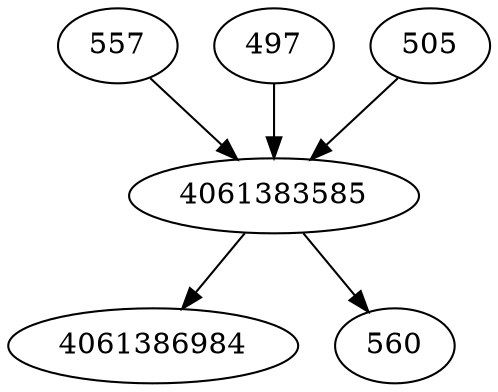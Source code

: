 strict digraph  {
4061383585;
4061386984;
557;
560;
497;
505;
4061383585 -> 560;
4061383585 -> 4061386984;
557 -> 4061383585;
497 -> 4061383585;
505 -> 4061383585;
}
